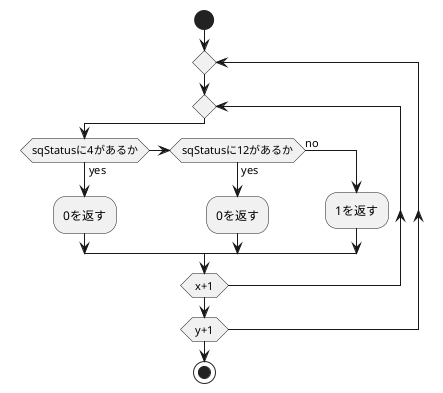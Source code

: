 @startuml
start
repeat
repeat
if (sqStatusに4があるか)then(yes)
  :0を返す;
elseif (sqStatusに12があるか)then (yes)
  :0を返す;
else(no)
  :1を返す;
endif
repeat while(x+1)
repeat while(y+1)
stop
@enduml